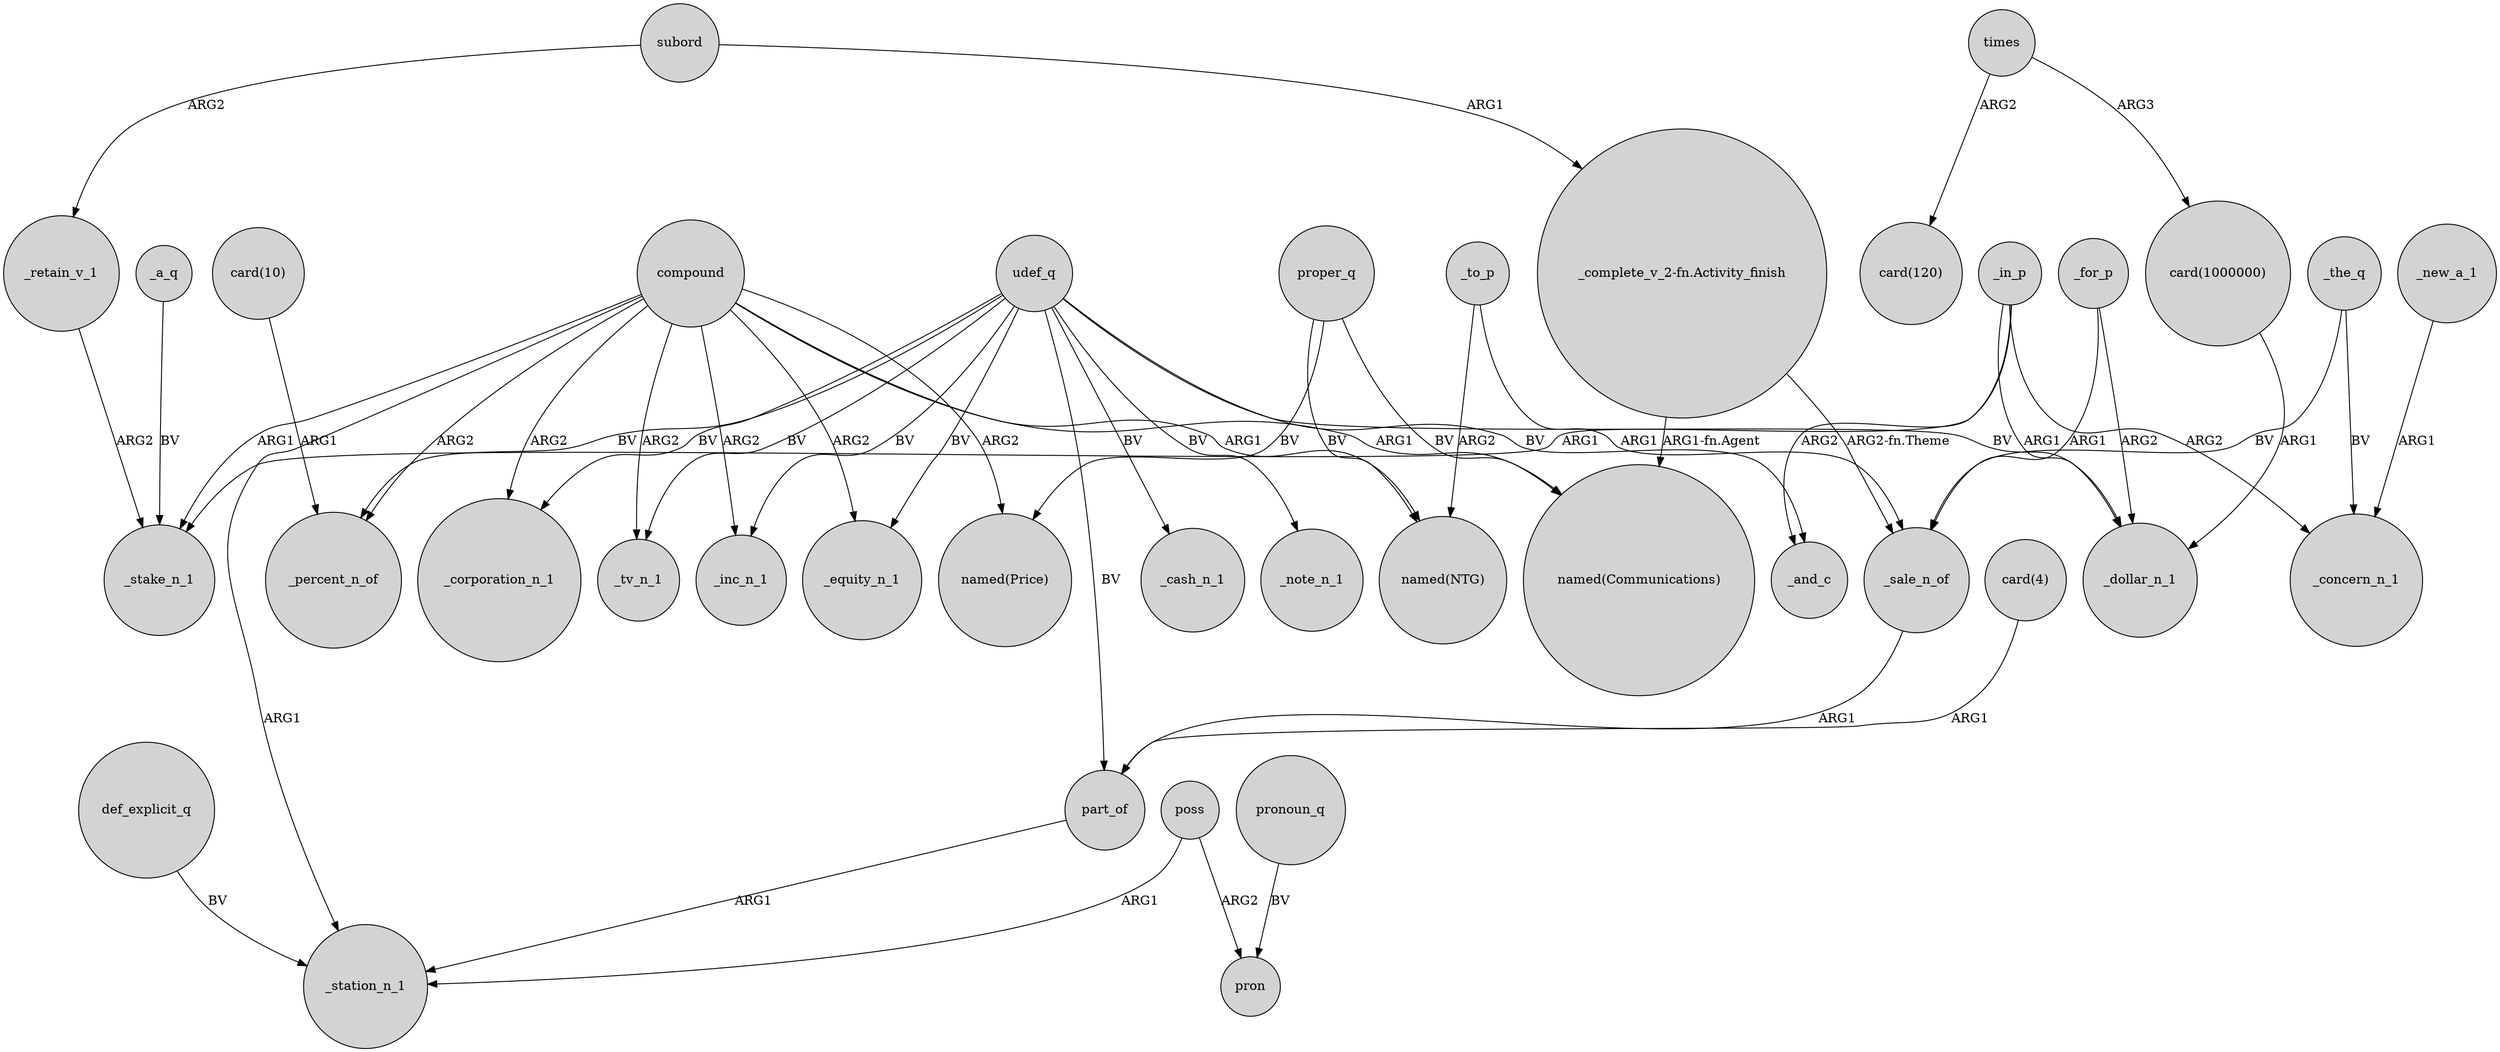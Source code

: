 digraph {
	node [shape=circle style=filled]
	_a_q -> _stake_n_1 [label=BV]
	"card(1000000)" -> _dollar_n_1 [label=ARG1]
	udef_q -> part_of [label=BV]
	udef_q -> _inc_n_1 [label=BV]
	compound -> "named(NTG)" [label=ARG1]
	_to_p -> "named(NTG)" [label=ARG2]
	poss -> pron [label=ARG2]
	_for_p -> _dollar_n_1 [label=ARG2]
	_new_a_1 -> _concern_n_1 [label=ARG1]
	compound -> _tv_n_1 [label=ARG2]
	udef_q -> _cash_n_1 [label=BV]
	udef_q -> _tv_n_1 [label=BV]
	proper_q -> "named(Communications)" [label=BV]
	compound -> _corporation_n_1 [label=ARG2]
	"_complete_v_2-fn.Activity_finish" -> _sale_n_of [label="ARG2-fn.Theme"]
	subord -> "_complete_v_2-fn.Activity_finish" [label=ARG1]
	poss -> _station_n_1 [label=ARG1]
	compound -> _equity_n_1 [label=ARG2]
	_to_p -> _sale_n_of [label=ARG1]
	proper_q -> "named(Price)" [label=BV]
	compound -> _percent_n_of [label=ARG2]
	compound -> "named(Communications)" [label=ARG1]
	_the_q -> _concern_n_1 [label=BV]
	"_complete_v_2-fn.Activity_finish" -> "named(Communications)" [label="ARG1-fn.Agent"]
	_in_p -> _stake_n_1 [label=ARG1]
	pronoun_q -> pron [label=BV]
	udef_q -> _corporation_n_1 [label=BV]
	"card(10)" -> _percent_n_of [label=ARG1]
	compound -> _station_n_1 [label=ARG1]
	_the_q -> _sale_n_of [label=BV]
	times -> "card(1000000)" [label=ARG3]
	udef_q -> _equity_n_1 [label=BV]
	_for_p -> _sale_n_of [label=ARG1]
	_retain_v_1 -> _stake_n_1 [label=ARG2]
	compound -> _stake_n_1 [label=ARG1]
	proper_q -> "named(NTG)" [label=BV]
	def_explicit_q -> _station_n_1 [label=BV]
	_sale_n_of -> part_of [label=ARG1]
	_in_p -> _concern_n_1 [label=ARG2]
	_in_p -> _dollar_n_1 [label=ARG1]
	times -> "card(120)" [label=ARG2]
	subord -> _retain_v_1 [label=ARG2]
	compound -> "named(Price)" [label=ARG2]
	udef_q -> _percent_n_of [label=BV]
	"card(4)" -> part_of [label=ARG1]
	udef_q -> _and_c [label=BV]
	_in_p -> _and_c [label=ARG2]
	compound -> _inc_n_1 [label=ARG2]
	udef_q -> _note_n_1 [label=BV]
	udef_q -> _dollar_n_1 [label=BV]
	part_of -> _station_n_1 [label=ARG1]
}
